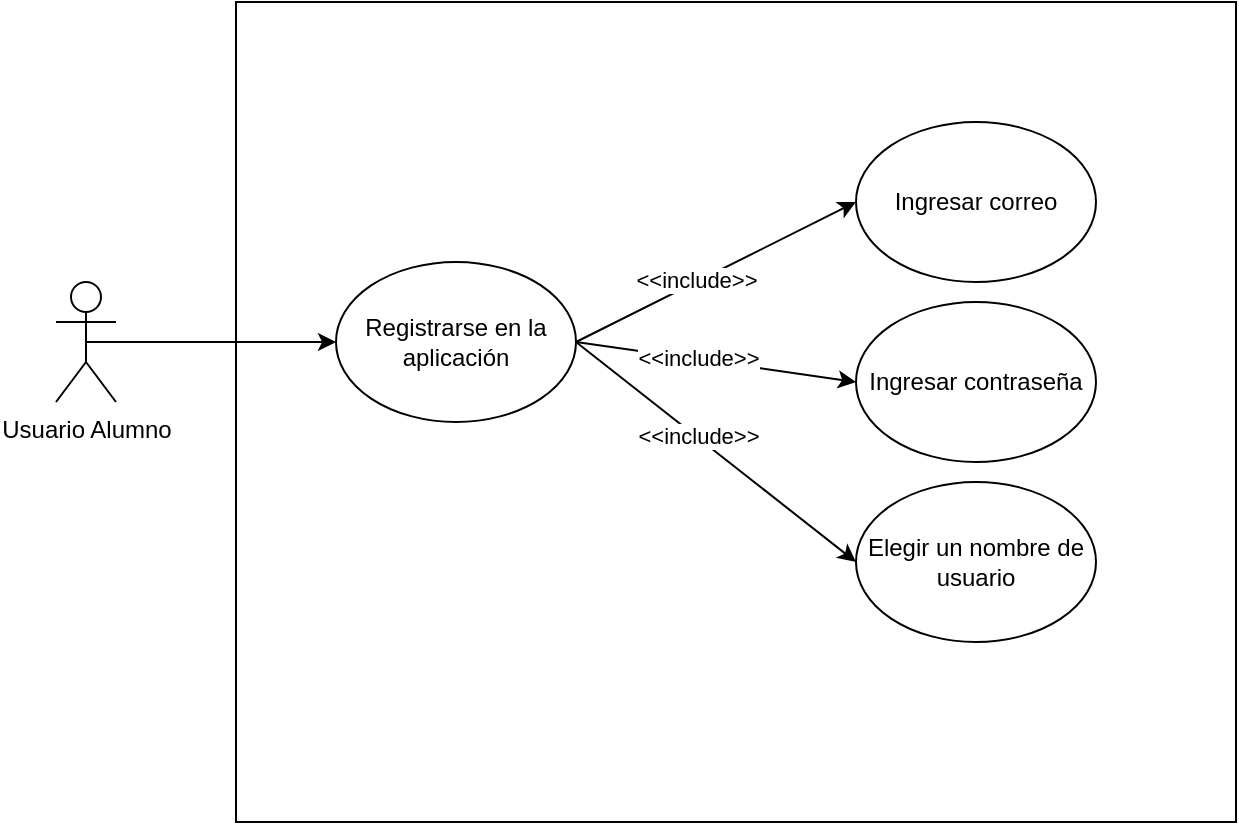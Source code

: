 <mxfile version="24.7.10">
  <diagram name="Página-1" id="d8mo_8WvrjiKuq2GQOU5">
    <mxGraphModel grid="1" page="1" gridSize="10" guides="1" tooltips="1" connect="1" arrows="1" fold="1" pageScale="1" pageWidth="827" pageHeight="1169" math="0" shadow="0">
      <root>
        <mxCell id="0" />
        <mxCell id="1" parent="0" />
        <mxCell id="giZghTb6vHiNgbEDuRmF-3" value="" style="rounded=0;whiteSpace=wrap;html=1;" vertex="1" parent="1">
          <mxGeometry x="150" y="60" width="500" height="410" as="geometry" />
        </mxCell>
        <mxCell id="giZghTb6vHiNgbEDuRmF-5" style="edgeStyle=orthogonalEdgeStyle;rounded=0;orthogonalLoop=1;jettySize=auto;html=1;exitX=0.5;exitY=0.5;exitDx=0;exitDy=0;exitPerimeter=0;entryX=0;entryY=0.5;entryDx=0;entryDy=0;" edge="1" parent="1" source="giZghTb6vHiNgbEDuRmF-1" target="giZghTb6vHiNgbEDuRmF-4">
          <mxGeometry relative="1" as="geometry" />
        </mxCell>
        <mxCell id="giZghTb6vHiNgbEDuRmF-1" value="Usuario Alumno" style="shape=umlActor;verticalLabelPosition=bottom;verticalAlign=top;html=1;outlineConnect=0;" vertex="1" parent="1">
          <mxGeometry x="60" y="200" width="30" height="60" as="geometry" />
        </mxCell>
        <mxCell id="giZghTb6vHiNgbEDuRmF-4" value="Registrarse en la aplicación" style="ellipse;whiteSpace=wrap;html=1;" vertex="1" parent="1">
          <mxGeometry x="200" y="190" width="120" height="80" as="geometry" />
        </mxCell>
        <mxCell id="giZghTb6vHiNgbEDuRmF-6" value="Elegir un nombre de usuario" style="ellipse;whiteSpace=wrap;html=1;" vertex="1" parent="1">
          <mxGeometry x="460" y="300" width="120" height="80" as="geometry" />
        </mxCell>
        <mxCell id="giZghTb6vHiNgbEDuRmF-7" value="Ingresar contraseña" style="ellipse;whiteSpace=wrap;html=1;" vertex="1" parent="1">
          <mxGeometry x="460" y="210" width="120" height="80" as="geometry" />
        </mxCell>
        <mxCell id="giZghTb6vHiNgbEDuRmF-8" value="Ingresar correo" style="ellipse;whiteSpace=wrap;html=1;" vertex="1" parent="1">
          <mxGeometry x="460" y="120" width="120" height="80" as="geometry" />
        </mxCell>
        <mxCell id="giZghTb6vHiNgbEDuRmF-9" value="" style="endArrow=classic;html=1;rounded=0;exitX=1;exitY=0.5;exitDx=0;exitDy=0;entryX=0;entryY=0.5;entryDx=0;entryDy=0;" edge="1" parent="1" source="giZghTb6vHiNgbEDuRmF-4" target="giZghTb6vHiNgbEDuRmF-8">
          <mxGeometry width="50" height="50" relative="1" as="geometry">
            <mxPoint x="390" y="430" as="sourcePoint" />
            <mxPoint x="440" y="380" as="targetPoint" />
          </mxGeometry>
        </mxCell>
        <mxCell id="giZghTb6vHiNgbEDuRmF-10" value="&amp;lt;&amp;lt;include&amp;gt;&amp;gt;" style="edgeLabel;html=1;align=center;verticalAlign=middle;resizable=0;points=[];" connectable="0" vertex="1" parent="giZghTb6vHiNgbEDuRmF-9">
          <mxGeometry x="-0.137" y="1" relative="1" as="geometry">
            <mxPoint as="offset" />
          </mxGeometry>
        </mxCell>
        <mxCell id="giZghTb6vHiNgbEDuRmF-11" value="" style="endArrow=classic;html=1;rounded=0;exitX=1;exitY=0.5;exitDx=0;exitDy=0;entryX=0;entryY=0.5;entryDx=0;entryDy=0;" edge="1" parent="1" source="giZghTb6vHiNgbEDuRmF-4" target="giZghTb6vHiNgbEDuRmF-6">
          <mxGeometry width="50" height="50" relative="1" as="geometry">
            <mxPoint x="330" y="240" as="sourcePoint" />
            <mxPoint x="470" y="170" as="targetPoint" />
          </mxGeometry>
        </mxCell>
        <mxCell id="giZghTb6vHiNgbEDuRmF-12" value="&amp;lt;&amp;lt;include&amp;gt;&amp;gt;" style="edgeLabel;html=1;align=center;verticalAlign=middle;resizable=0;points=[];" connectable="0" vertex="1" parent="giZghTb6vHiNgbEDuRmF-11">
          <mxGeometry x="-0.137" y="1" relative="1" as="geometry">
            <mxPoint as="offset" />
          </mxGeometry>
        </mxCell>
        <mxCell id="giZghTb6vHiNgbEDuRmF-13" value="" style="endArrow=classic;html=1;rounded=0;exitX=1;exitY=0.5;exitDx=0;exitDy=0;entryX=0;entryY=0.5;entryDx=0;entryDy=0;" edge="1" parent="1" source="giZghTb6vHiNgbEDuRmF-4" target="giZghTb6vHiNgbEDuRmF-7">
          <mxGeometry width="50" height="50" relative="1" as="geometry">
            <mxPoint x="340" y="250" as="sourcePoint" />
            <mxPoint x="480" y="180" as="targetPoint" />
          </mxGeometry>
        </mxCell>
        <mxCell id="giZghTb6vHiNgbEDuRmF-14" value="&amp;lt;&amp;lt;include&amp;gt;&amp;gt;" style="edgeLabel;html=1;align=center;verticalAlign=middle;resizable=0;points=[];" connectable="0" vertex="1" parent="giZghTb6vHiNgbEDuRmF-13">
          <mxGeometry x="-0.137" y="1" relative="1" as="geometry">
            <mxPoint as="offset" />
          </mxGeometry>
        </mxCell>
      </root>
    </mxGraphModel>
  </diagram>
</mxfile>
